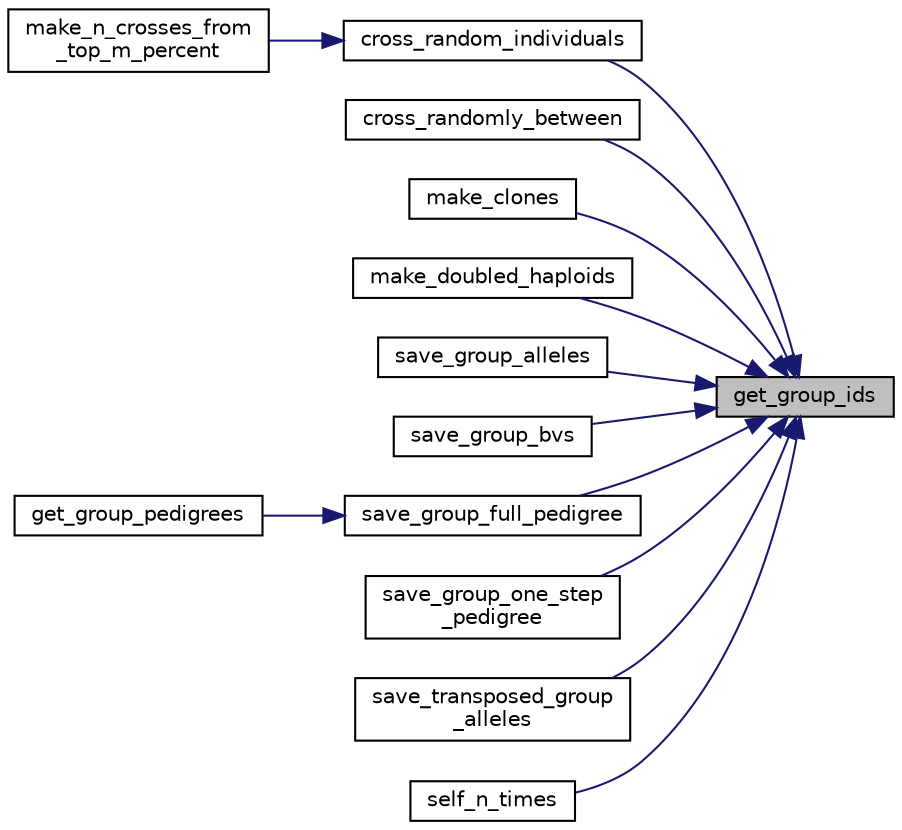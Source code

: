 digraph "get_group_ids"
{
 // LATEX_PDF_SIZE
  edge [fontname="Helvetica",fontsize="10",labelfontname="Helvetica",labelfontsize="10"];
  node [fontname="Helvetica",fontsize="10",shape=record];
  rankdir="RL";
  Node1 [label="get_group_ids",height=0.2,width=0.4,color="black", fillcolor="grey75", style="filled", fontcolor="black",tooltip="Gets the ids of each member of the group."];
  Node1 -> Node2 [dir="back",color="midnightblue",fontsize="10",style="solid",fontname="Helvetica"];
  Node2 [label="cross_random_individuals",height=0.2,width=0.4,color="black", fillcolor="white", style="filled",URL="$group__crossers.html#gae66231fb141a76432d1211e2cf0baf25",tooltip="Performs random crosses among members of a group."];
  Node2 -> Node3 [dir="back",color="midnightblue",fontsize="10",style="solid",fontname="Helvetica"];
  Node3 [label="make_n_crosses_from\l_top_m_percent",height=0.2,width=0.4,color="black", fillcolor="white", style="filled",URL="$group__crossers.html#ga68aca99a41527b019316c8243e6fc7a7",tooltip="Find the top m percent of a group and perform random crosses between those top individuals."];
  Node1 -> Node4 [dir="back",color="midnightblue",fontsize="10",style="solid",fontname="Helvetica"];
  Node4 [label="cross_randomly_between",height=0.2,width=0.4,color="black", fillcolor="white", style="filled",URL="$group__crossers.html#ga3be2cb18d1c722b3a766a7a5663a8f0c",tooltip="Performs random crosses where the first parent comes from one group and the second from another."];
  Node1 -> Node5 [dir="back",color="midnightblue",fontsize="10",style="solid",fontname="Helvetica"];
  Node5 [label="make_clones",height=0.2,width=0.4,color="black", fillcolor="white", style="filled",URL="$group__crossers.html#gaa42e48ab06f9051e5ed6879409cbe2f4",tooltip="Creates an identical copy of each member of a group."];
  Node1 -> Node6 [dir="back",color="midnightblue",fontsize="10",style="solid",fontname="Helvetica"];
  Node6 [label="make_doubled_haploids",height=0.2,width=0.4,color="black", fillcolor="white", style="filled",URL="$group__crossers.html#gaf078d6bc1b5d4234a9b960e6132480aa",tooltip="Creates a doubled haploid from each member of a group."];
  Node1 -> Node7 [dir="back",color="midnightblue",fontsize="10",style="solid",fontname="Helvetica"];
  Node7 [label="save_group_alleles",height=0.2,width=0.4,color="black", fillcolor="white", style="filled",URL="$group__savers.html#ga9e43115d9ee4ac406c14161fc6ccb327",tooltip="Prints the genotypes of each individual in a given group to a file, with the following format."];
  Node1 -> Node8 [dir="back",color="midnightblue",fontsize="10",style="solid",fontname="Helvetica"];
  Node8 [label="save_group_bvs",height=0.2,width=0.4,color="black", fillcolor="white", style="filled",URL="$group__savers.html#ga0da46978e8e546af5eb3b2635902a82b",tooltip="Print the breeding value of each genotype in a group to a file."];
  Node1 -> Node9 [dir="back",color="midnightblue",fontsize="10",style="solid",fontname="Helvetica"];
  Node9 [label="save_group_full_pedigree",height=0.2,width=0.4,color="black", fillcolor="white", style="filled",URL="$group__savers.html#ga75e854cbc72b31a5e2eb03c63c33ecc6",tooltip="Print the full known pedigree of each genotype in a group to a file."];
  Node9 -> Node10 [dir="back",color="midnightblue",fontsize="10",style="solid",fontname="Helvetica"];
  Node10 [label="get_group_pedigrees",height=0.2,width=0.4,color="black", fillcolor="white", style="filled",URL="$group__getters.html#gaa52503593f21762088c32210c9365537",tooltip="Gets the full pedigree string (as per save_group_full_pedigree() ) of each member of the group."];
  Node1 -> Node11 [dir="back",color="midnightblue",fontsize="10",style="solid",fontname="Helvetica"];
  Node11 [label="save_group_one_step\l_pedigree",height=0.2,width=0.4,color="black", fillcolor="white", style="filled",URL="$group__savers.html#ga979efe39128de97176da5460cab7dfa7",tooltip="Print the parents of each genotype in a group to a file."];
  Node1 -> Node12 [dir="back",color="midnightblue",fontsize="10",style="solid",fontname="Helvetica"];
  Node12 [label="save_transposed_group\l_alleles",height=0.2,width=0.4,color="black", fillcolor="white", style="filled",URL="$group__savers.html#ga0f53ee5421c91ca041a1b8d4603238b5",tooltip="Prints the genotypes of each individual in a given group to a file, with the following format."];
  Node1 -> Node13 [dir="back",color="midnightblue",fontsize="10",style="solid",fontname="Helvetica"];
  Node13 [label="self_n_times",height=0.2,width=0.4,color="black", fillcolor="white", style="filled",URL="$group__crossers.html#gadf5beb682ac15fa5a0176e480adc9d91",tooltip="Selfs each member of a group for a certain number of generations."];
}
